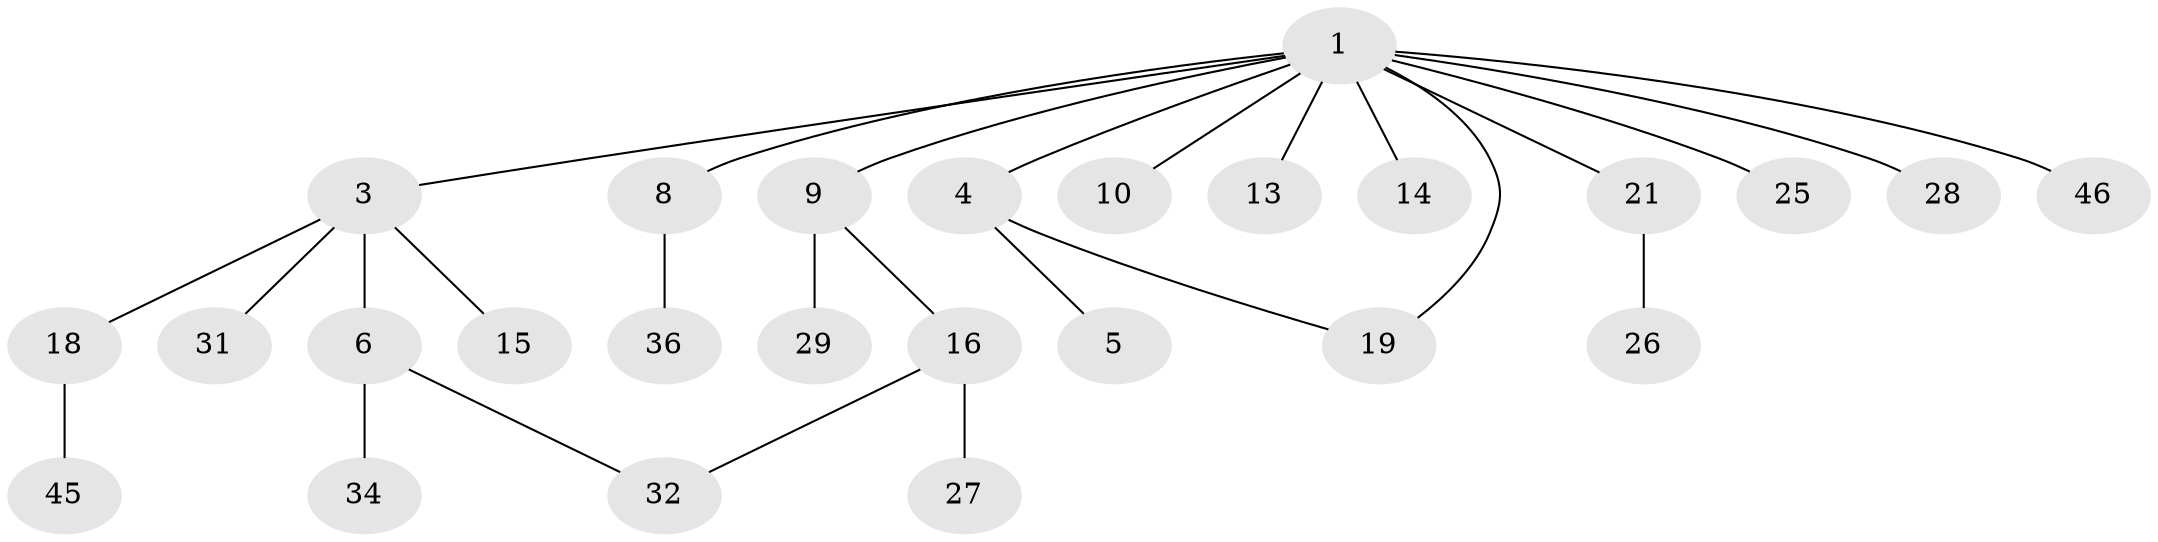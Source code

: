 // original degree distribution, {4: 0.11538461538461539, 10: 0.019230769230769232, 3: 0.09615384615384616, 5: 0.019230769230769232, 2: 0.25, 1: 0.5}
// Generated by graph-tools (version 1.1) at 2025/13/03/09/25 04:13:29]
// undirected, 26 vertices, 27 edges
graph export_dot {
graph [start="1"]
  node [color=gray90,style=filled];
  1 [super="+2"];
  3 [super="+7"];
  4 [super="+43"];
  5 [super="+50+40"];
  6 [super="+11+35"];
  8 [super="+42+38+12"];
  9 [super="+20"];
  10 [super="+24+22"];
  13;
  14 [super="+41"];
  15;
  16 [super="+17"];
  18;
  19;
  21 [super="+23"];
  25;
  26;
  27;
  28 [super="+52"];
  29;
  31;
  32;
  34;
  36 [super="+39"];
  45;
  46;
  1 -- 14;
  1 -- 21;
  1 -- 28;
  1 -- 3;
  1 -- 4;
  1 -- 8;
  1 -- 9;
  1 -- 10;
  1 -- 13;
  1 -- 46;
  1 -- 19;
  1 -- 25;
  3 -- 6;
  3 -- 15;
  3 -- 18;
  3 -- 31;
  4 -- 5;
  4 -- 19;
  6 -- 32;
  6 -- 34;
  8 -- 36;
  9 -- 16;
  9 -- 29;
  16 -- 27;
  16 -- 32;
  18 -- 45;
  21 -- 26;
}
